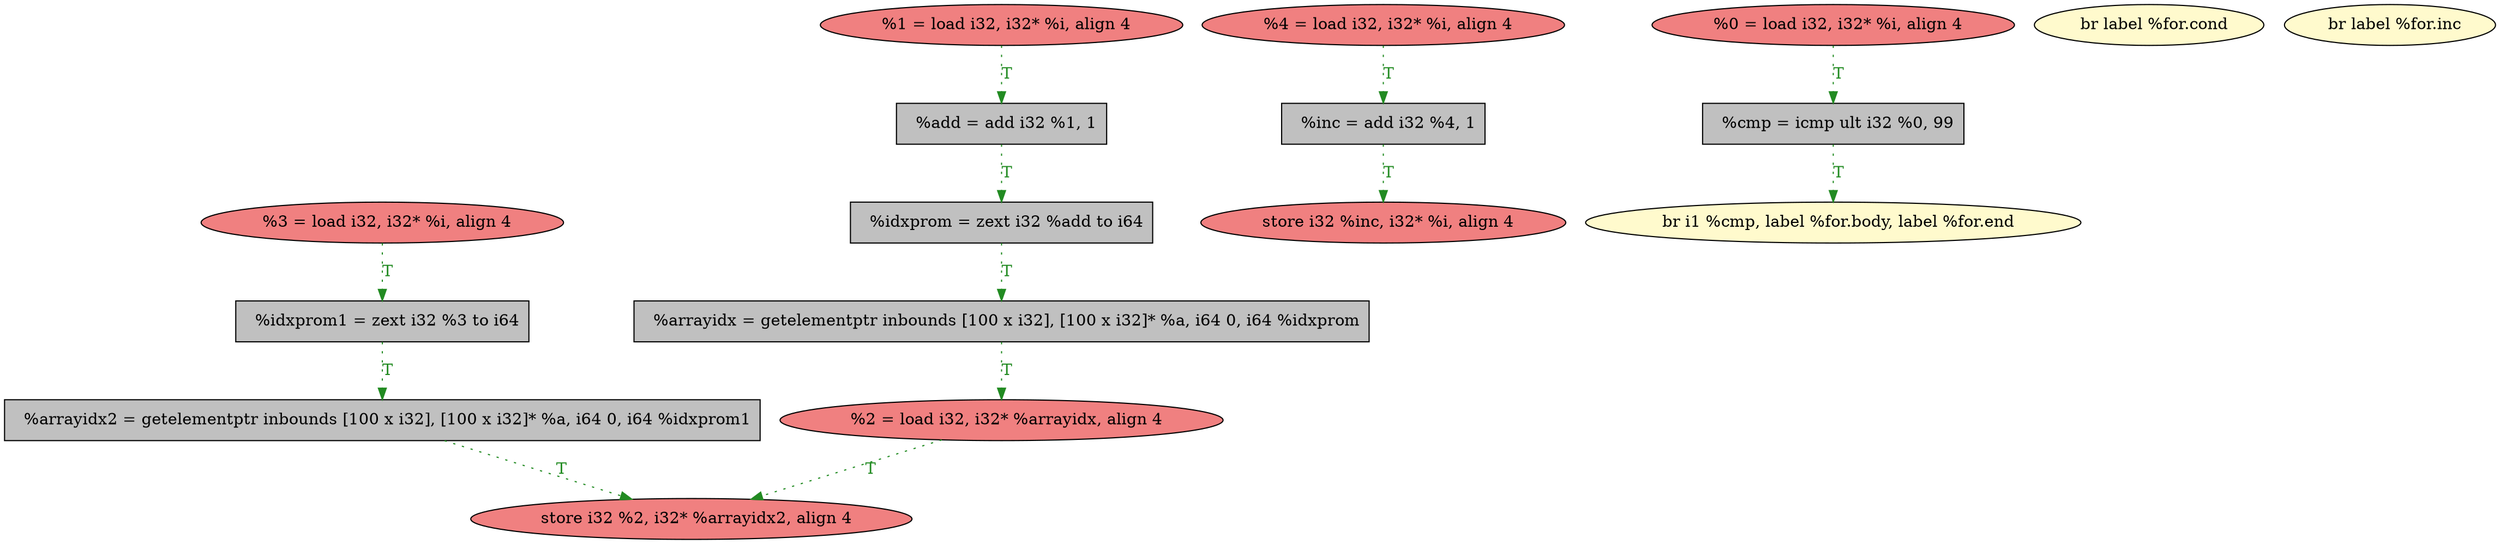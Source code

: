 
digraph G {


node122 [fillcolor=grey,label="  %idxprom = zext i32 %add to i64",shape=rectangle,style=filled ]
node133 [fillcolor=lightcoral,label="  %4 = load i32, i32* %i, align 4",shape=ellipse,style=filled ]
node124 [fillcolor=grey,label="  %arrayidx2 = getelementptr inbounds [100 x i32], [100 x i32]* %a, i64 0, i64 %idxprom1",shape=rectangle,style=filled ]
node121 [fillcolor=lightcoral,label="  %1 = load i32, i32* %i, align 4",shape=ellipse,style=filled ]
node136 [fillcolor=lightcoral,label="  store i32 %inc, i32* %i, align 4",shape=ellipse,style=filled ]
node129 [fillcolor=lightcoral,label="  %3 = load i32, i32* %i, align 4",shape=ellipse,style=filled ]
node125 [fillcolor=lightcoral,label="  %0 = load i32, i32* %i, align 4",shape=ellipse,style=filled ]
node130 [fillcolor=grey,label="  %idxprom1 = zext i32 %3 to i64",shape=rectangle,style=filled ]
node120 [fillcolor=lemonchiffon,label="  br label %for.cond",shape=ellipse,style=filled ]
node123 [fillcolor=grey,label="  %arrayidx = getelementptr inbounds [100 x i32], [100 x i32]* %a, i64 0, i64 %idxprom",shape=rectangle,style=filled ]
node126 [fillcolor=grey,label="  %cmp = icmp ult i32 %0, 99",shape=rectangle,style=filled ]
node127 [fillcolor=lightcoral,label="  %2 = load i32, i32* %arrayidx, align 4",shape=ellipse,style=filled ]
node128 [fillcolor=lightcoral,label="  store i32 %2, i32* %arrayidx2, align 4",shape=ellipse,style=filled ]
node131 [fillcolor=lemonchiffon,label="  br label %for.inc",shape=ellipse,style=filled ]
node134 [fillcolor=grey,label="  %inc = add i32 %4, 1",shape=rectangle,style=filled ]
node132 [fillcolor=grey,label="  %add = add i32 %1, 1",shape=rectangle,style=filled ]
node135 [fillcolor=lemonchiffon,label="  br i1 %cmp, label %for.body, label %for.end",shape=ellipse,style=filled ]

node123->node127 [style=dotted,color=forestgreen,label="T",fontcolor=forestgreen ]
node126->node135 [style=dotted,color=forestgreen,label="T",fontcolor=forestgreen ]
node129->node130 [style=dotted,color=forestgreen,label="T",fontcolor=forestgreen ]
node121->node132 [style=dotted,color=forestgreen,label="T",fontcolor=forestgreen ]
node130->node124 [style=dotted,color=forestgreen,label="T",fontcolor=forestgreen ]
node125->node126 [style=dotted,color=forestgreen,label="T",fontcolor=forestgreen ]
node132->node122 [style=dotted,color=forestgreen,label="T",fontcolor=forestgreen ]
node133->node134 [style=dotted,color=forestgreen,label="T",fontcolor=forestgreen ]
node127->node128 [style=dotted,color=forestgreen,label="T",fontcolor=forestgreen ]
node134->node136 [style=dotted,color=forestgreen,label="T",fontcolor=forestgreen ]
node122->node123 [style=dotted,color=forestgreen,label="T",fontcolor=forestgreen ]
node124->node128 [style=dotted,color=forestgreen,label="T",fontcolor=forestgreen ]


}
